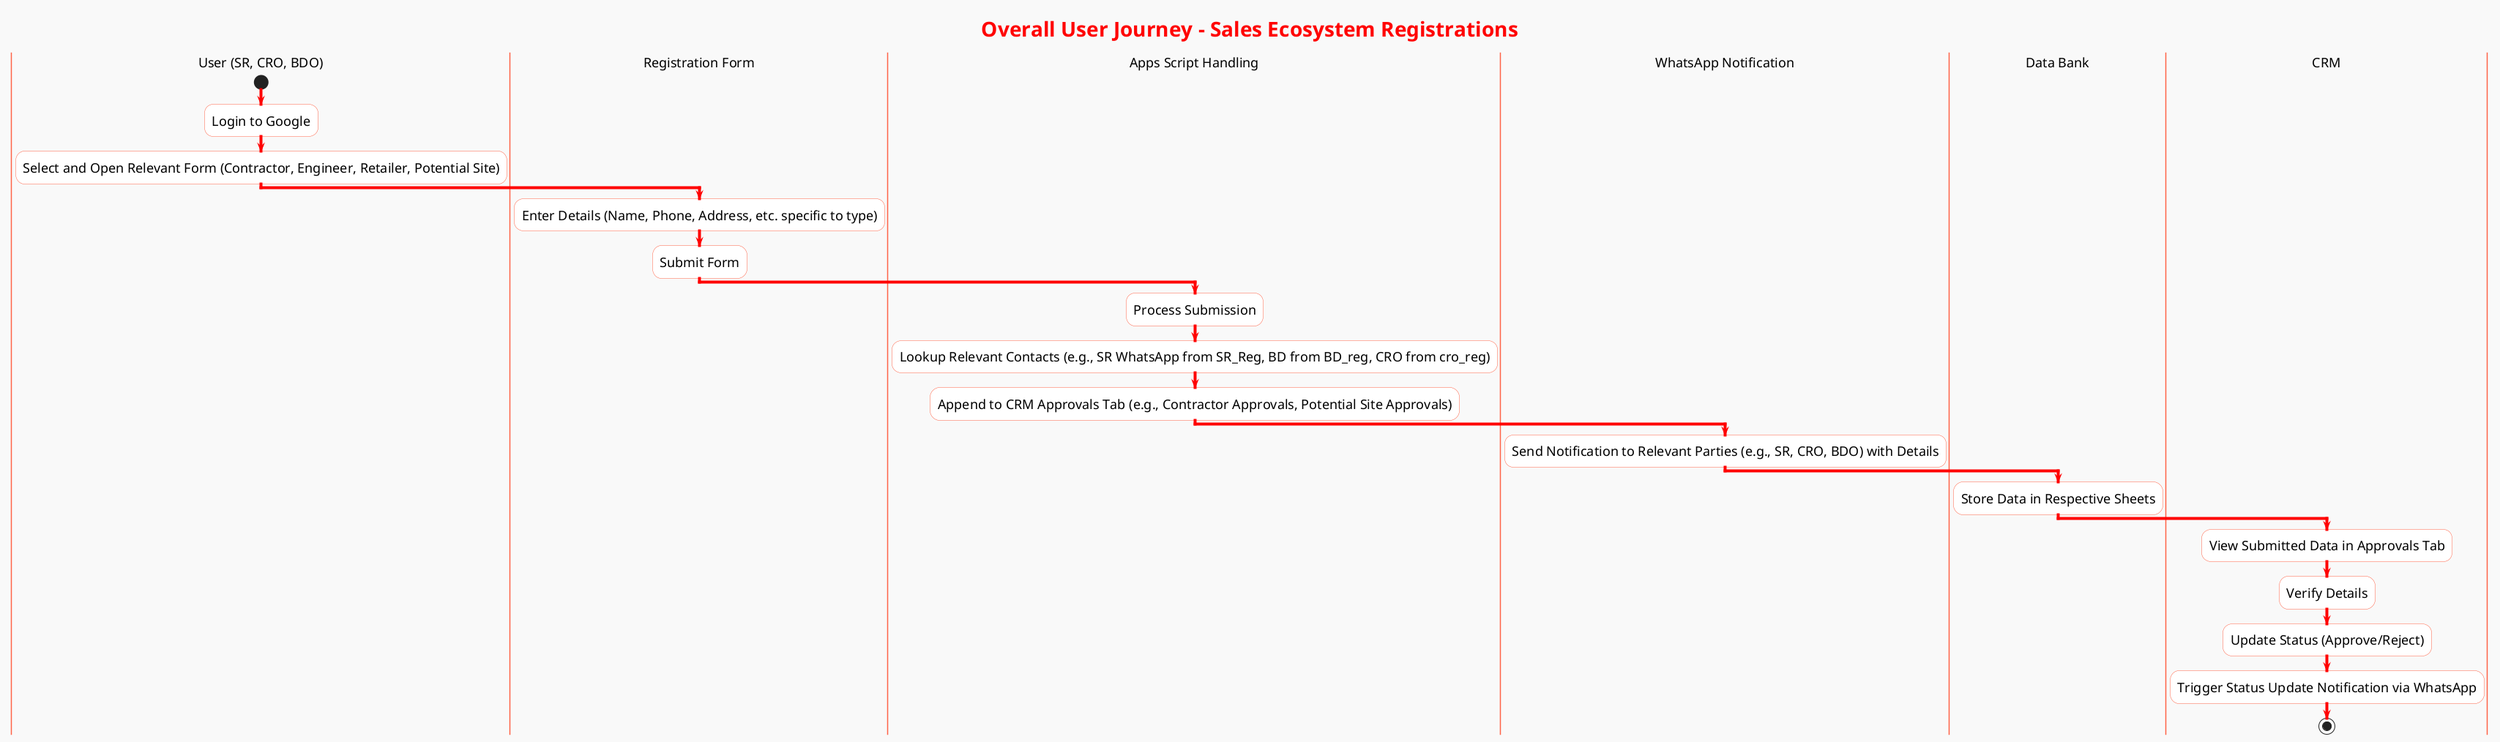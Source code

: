 @startuml
skinparam backgroundColor #f9f9f9
skinparam defaultFontName Arial
skinparam defaultFontSize 18
skinparam defaultFontWeight bold

skinparam arrow {
    Color #FF0000
    Thickness 4
}

skinparam activity {
    BackgroundColor #FFFFFF
    BorderColor #FF6347
    FontColor #000000
    FontSize 18
    FontWeight bold
    Shadowing true
    RoundCorner 15
}

skinparam swimlane {
    BackgroundColor #EFEFEF
    FontColor Black
    FontWeight bold
    BorderColor #FF6347
}

title <size:28><color:#FF0000>Overall User Journey - Sales Ecosystem Registrations</color></size>

|User (SR, CRO, BDO)|
start
:Login to Google;
:Select and Open Relevant Form (Contractor, Engineer, Retailer, Potential Site);

|Registration Form|
:Enter Details (Name, Phone, Address, etc. specific to type);
:Submit Form;

|Apps Script Handling|
:Process Submission;
:Lookup Relevant Contacts (e.g., SR WhatsApp from SR_Reg, BD from BD_reg, CRO from cro_reg);
:Append to CRM Approvals Tab (e.g., Contractor Approvals, Potential Site Approvals);

|WhatsApp Notification|
:Send Notification to Relevant Parties (e.g., SR, CRO, BDO) with Details;

|Data Bank|
:Store Data in Respective Sheets;

|CRM|
:View Submitted Data in Approvals Tab;
:Verify Details;
:Update Status (Approve/Reject);
:Trigger Status Update Notification via WhatsApp;

stop

@enduml